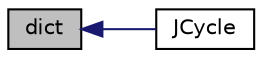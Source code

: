 digraph "dict"
{
  bgcolor="transparent";
  edge [fontname="Helvetica",fontsize="10",labelfontname="Helvetica",labelfontsize="10"];
  node [fontname="Helvetica",fontsize="10",shape=record];
  rankdir="LR";
  Node1 [label="dict",height=0.2,width=0.4,color="black", fillcolor="grey75", style="filled" fontcolor="black"];
  Node1 -> Node2 [dir="back",color="midnightblue",fontsize="10",style="solid",fontname="Helvetica"];
  Node2 [label="JCycle",height=0.2,width=0.4,color="black",URL="$classFoam_1_1objective.html#aed9347444b8bfde7bcd59e685622e01a",tooltip="Return the mean objective function value, if it exists, otherwise the mean one. "];
}
